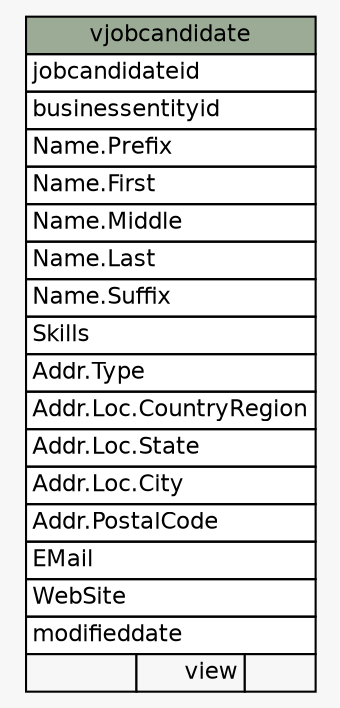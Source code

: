 // dot 2.40.1 on Linux 5.4.0-80-generic
// SchemaSpy rev 590
digraph "vjobcandidate" {
  graph [
    rankdir="RL"
    bgcolor="#f7f7f7"
    nodesep="0.18"
    ranksep="0.46"
    fontname="Helvetica"
    fontsize="11"
  ];
  node [
    fontname="Helvetica"
    fontsize="11"
    shape="plaintext"
  ];
  edge [
    arrowsize="0.8"
  ];
  "vjobcandidate" [
    label=<
    <TABLE BORDER="0" CELLBORDER="1" CELLSPACING="0" BGCOLOR="#ffffff">
      <TR><TD COLSPAN="3" BGCOLOR="#9bab96" ALIGN="CENTER">vjobcandidate</TD></TR>
      <TR><TD PORT="jobcandidateid" COLSPAN="3" ALIGN="LEFT">jobcandidateid</TD></TR>
      <TR><TD PORT="businessentityid" COLSPAN="3" ALIGN="LEFT">businessentityid</TD></TR>
      <TR><TD PORT="Name.Prefix" COLSPAN="3" ALIGN="LEFT">Name.Prefix</TD></TR>
      <TR><TD PORT="Name.First" COLSPAN="3" ALIGN="LEFT">Name.First</TD></TR>
      <TR><TD PORT="Name.Middle" COLSPAN="3" ALIGN="LEFT">Name.Middle</TD></TR>
      <TR><TD PORT="Name.Last" COLSPAN="3" ALIGN="LEFT">Name.Last</TD></TR>
      <TR><TD PORT="Name.Suffix" COLSPAN="3" ALIGN="LEFT">Name.Suffix</TD></TR>
      <TR><TD PORT="Skills" COLSPAN="3" ALIGN="LEFT">Skills</TD></TR>
      <TR><TD PORT="Addr.Type" COLSPAN="3" ALIGN="LEFT">Addr.Type</TD></TR>
      <TR><TD PORT="Addr.Loc.CountryRegion" COLSPAN="3" ALIGN="LEFT">Addr.Loc.CountryRegion</TD></TR>
      <TR><TD PORT="Addr.Loc.State" COLSPAN="3" ALIGN="LEFT">Addr.Loc.State</TD></TR>
      <TR><TD PORT="Addr.Loc.City" COLSPAN="3" ALIGN="LEFT">Addr.Loc.City</TD></TR>
      <TR><TD PORT="Addr.PostalCode" COLSPAN="3" ALIGN="LEFT">Addr.PostalCode</TD></TR>
      <TR><TD PORT="EMail" COLSPAN="3" ALIGN="LEFT">EMail</TD></TR>
      <TR><TD PORT="WebSite" COLSPAN="3" ALIGN="LEFT">WebSite</TD></TR>
      <TR><TD PORT="modifieddate" COLSPAN="3" ALIGN="LEFT">modifieddate</TD></TR>
      <TR><TD ALIGN="LEFT" BGCOLOR="#f7f7f7">  </TD><TD ALIGN="RIGHT" BGCOLOR="#f7f7f7">view</TD><TD ALIGN="RIGHT" BGCOLOR="#f7f7f7">  </TD></TR>
    </TABLE>>
    URL="tables/vjobcandidate.html"
    tooltip="vjobcandidate"
  ];
}
